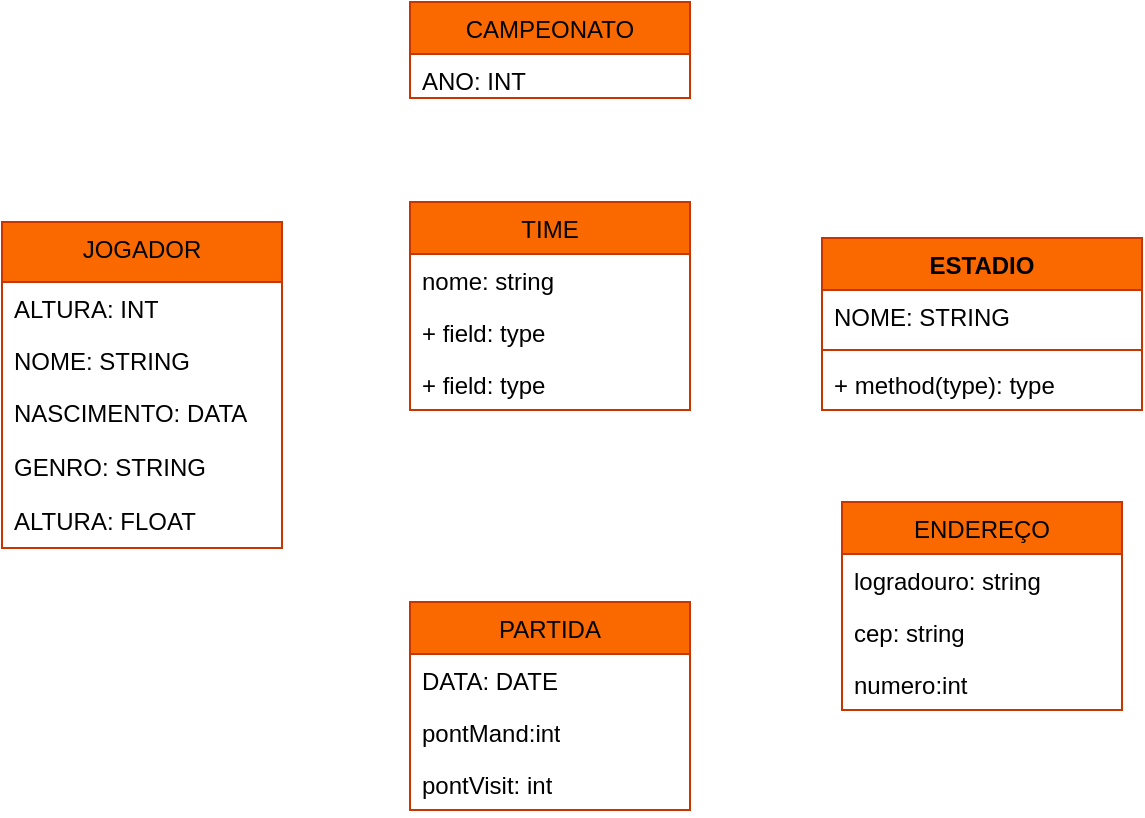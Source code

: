 <mxfile version="21.8.2" type="github">
  <diagram id="C5RBs43oDa-KdzZeNtuy" name="Page-1">
    <mxGraphModel dx="1339" dy="751" grid="1" gridSize="10" guides="1" tooltips="1" connect="1" arrows="1" fold="1" page="1" pageScale="1" pageWidth="827" pageHeight="1169" math="0" shadow="0">
      <root>
        <mxCell id="WIyWlLk6GJQsqaUBKTNV-0" />
        <mxCell id="WIyWlLk6GJQsqaUBKTNV-1" parent="WIyWlLk6GJQsqaUBKTNV-0" />
        <mxCell id="Va5J11-MZmqRQGkyv5T_-11" value="JOGADOR" style="swimlane;fontStyle=0;childLayout=stackLayout;horizontal=1;startSize=30;fillColor=#fa6800;horizontalStack=0;resizeParent=1;resizeParentMax=0;resizeLast=0;collapsible=1;marginBottom=0;whiteSpace=wrap;html=1;rounded=0;shadow=0;strokeColor=#C73500;strokeWidth=1;align=center;verticalAlign=top;fontFamily=Helvetica;fontSize=12;fontColor=#000000;" vertex="1" parent="WIyWlLk6GJQsqaUBKTNV-1">
          <mxGeometry x="70" y="270" width="140" height="163" as="geometry">
            <mxRectangle x="190" y="270" width="100" height="30" as="alternateBounds" />
          </mxGeometry>
        </mxCell>
        <mxCell id="Va5J11-MZmqRQGkyv5T_-13" value="ALTURA: INT" style="text;strokeColor=none;fillColor=none;align=left;verticalAlign=top;spacingLeft=4;spacingRight=4;overflow=hidden;rotatable=0;points=[[0,0.5],[1,0.5]];portConstraint=eastwest;whiteSpace=wrap;html=1;fontSize=12;fontFamily=Helvetica;fontColor=#000000;" vertex="1" parent="Va5J11-MZmqRQGkyv5T_-11">
          <mxGeometry y="30" width="140" height="26" as="geometry" />
        </mxCell>
        <mxCell id="Va5J11-MZmqRQGkyv5T_-12" value="NOME: STRING" style="text;strokeColor=none;fillColor=none;align=left;verticalAlign=top;spacingLeft=4;spacingRight=4;overflow=hidden;rotatable=0;points=[[0,0.5],[1,0.5]];portConstraint=eastwest;whiteSpace=wrap;html=1;fontSize=12;fontFamily=Helvetica;fontColor=#000000;" vertex="1" parent="Va5J11-MZmqRQGkyv5T_-11">
          <mxGeometry y="56" width="140" height="26" as="geometry" />
        </mxCell>
        <mxCell id="Va5J11-MZmqRQGkyv5T_-14" value="NASCIMENTO: DATA" style="text;strokeColor=none;fillColor=none;align=left;verticalAlign=top;spacingLeft=4;spacingRight=4;overflow=hidden;rotatable=0;points=[[0,0.5],[1,0.5]];portConstraint=eastwest;whiteSpace=wrap;html=1;fontSize=12;fontFamily=Helvetica;fontColor=#000000;" vertex="1" parent="Va5J11-MZmqRQGkyv5T_-11">
          <mxGeometry y="82" width="140" height="27" as="geometry" />
        </mxCell>
        <mxCell id="Va5J11-MZmqRQGkyv5T_-19" value="GENRO: STRING" style="text;strokeColor=none;fillColor=none;align=left;verticalAlign=top;spacingLeft=4;spacingRight=4;overflow=hidden;rotatable=0;points=[[0,0.5],[1,0.5]];portConstraint=eastwest;whiteSpace=wrap;html=1;fontSize=12;fontFamily=Helvetica;fontColor=#000000;" vertex="1" parent="Va5J11-MZmqRQGkyv5T_-11">
          <mxGeometry y="109" width="140" height="27" as="geometry" />
        </mxCell>
        <mxCell id="Va5J11-MZmqRQGkyv5T_-20" value="ALTURA: FLOAT" style="text;strokeColor=none;fillColor=none;align=left;verticalAlign=top;spacingLeft=4;spacingRight=4;overflow=hidden;rotatable=0;points=[[0,0.5],[1,0.5]];portConstraint=eastwest;whiteSpace=wrap;html=1;fontSize=12;fontFamily=Helvetica;fontColor=#000000;" vertex="1" parent="Va5J11-MZmqRQGkyv5T_-11">
          <mxGeometry y="136" width="140" height="27" as="geometry" />
        </mxCell>
        <mxCell id="Va5J11-MZmqRQGkyv5T_-22" value="CAMPEONATO" style="swimlane;fontStyle=0;childLayout=stackLayout;horizontal=1;startSize=26;fillColor=#fa6800;horizontalStack=0;resizeParent=1;resizeParentMax=0;resizeLast=0;collapsible=1;marginBottom=0;whiteSpace=wrap;html=1;rounded=0;shadow=0;strokeColor=#C73500;strokeWidth=1;align=center;verticalAlign=top;fontFamily=Helvetica;fontSize=12;fontColor=#000000;" vertex="1" parent="WIyWlLk6GJQsqaUBKTNV-1">
          <mxGeometry x="274" y="160" width="140" height="48" as="geometry" />
        </mxCell>
        <mxCell id="Va5J11-MZmqRQGkyv5T_-23" value="ANO: INT" style="text;strokeColor=none;fillColor=none;align=left;verticalAlign=top;spacingLeft=4;spacingRight=4;overflow=hidden;rotatable=0;points=[[0,0.5],[1,0.5]];portConstraint=eastwest;whiteSpace=wrap;html=1;fontSize=12;fontFamily=Helvetica;fontColor=#000000;" vertex="1" parent="Va5J11-MZmqRQGkyv5T_-22">
          <mxGeometry y="26" width="140" height="22" as="geometry" />
        </mxCell>
        <mxCell id="Va5J11-MZmqRQGkyv5T_-26" value="TIME" style="swimlane;fontStyle=0;childLayout=stackLayout;horizontal=1;startSize=26;fillColor=#fa6800;horizontalStack=0;resizeParent=1;resizeParentMax=0;resizeLast=0;collapsible=1;marginBottom=0;whiteSpace=wrap;html=1;rounded=0;shadow=0;strokeColor=#C73500;strokeWidth=1;align=center;verticalAlign=top;fontFamily=Helvetica;fontSize=12;fontColor=#000000;" vertex="1" parent="WIyWlLk6GJQsqaUBKTNV-1">
          <mxGeometry x="274" y="260" width="140" height="104" as="geometry" />
        </mxCell>
        <mxCell id="Va5J11-MZmqRQGkyv5T_-27" value="nome: string" style="text;strokeColor=none;fillColor=none;align=left;verticalAlign=top;spacingLeft=4;spacingRight=4;overflow=hidden;rotatable=0;points=[[0,0.5],[1,0.5]];portConstraint=eastwest;whiteSpace=wrap;html=1;fontSize=12;fontFamily=Helvetica;fontColor=#000000;" vertex="1" parent="Va5J11-MZmqRQGkyv5T_-26">
          <mxGeometry y="26" width="140" height="26" as="geometry" />
        </mxCell>
        <mxCell id="Va5J11-MZmqRQGkyv5T_-28" value="+ field: type" style="text;strokeColor=none;fillColor=none;align=left;verticalAlign=top;spacingLeft=4;spacingRight=4;overflow=hidden;rotatable=0;points=[[0,0.5],[1,0.5]];portConstraint=eastwest;whiteSpace=wrap;html=1;fontSize=12;fontFamily=Helvetica;fontColor=#000000;" vertex="1" parent="Va5J11-MZmqRQGkyv5T_-26">
          <mxGeometry y="52" width="140" height="26" as="geometry" />
        </mxCell>
        <mxCell id="Va5J11-MZmqRQGkyv5T_-29" value="+ field: type" style="text;strokeColor=none;fillColor=none;align=left;verticalAlign=top;spacingLeft=4;spacingRight=4;overflow=hidden;rotatable=0;points=[[0,0.5],[1,0.5]];portConstraint=eastwest;whiteSpace=wrap;html=1;fontSize=12;fontFamily=Helvetica;fontColor=#000000;" vertex="1" parent="Va5J11-MZmqRQGkyv5T_-26">
          <mxGeometry y="78" width="140" height="26" as="geometry" />
        </mxCell>
        <mxCell id="Va5J11-MZmqRQGkyv5T_-30" value="PARTIDA" style="swimlane;fontStyle=0;childLayout=stackLayout;horizontal=1;startSize=26;fillColor=#fa6800;horizontalStack=0;resizeParent=1;resizeParentMax=0;resizeLast=0;collapsible=1;marginBottom=0;whiteSpace=wrap;html=1;rounded=0;shadow=0;strokeColor=#C73500;strokeWidth=1;align=center;verticalAlign=top;fontFamily=Helvetica;fontSize=12;fontColor=#000000;" vertex="1" parent="WIyWlLk6GJQsqaUBKTNV-1">
          <mxGeometry x="274" y="460" width="140" height="104" as="geometry" />
        </mxCell>
        <mxCell id="Va5J11-MZmqRQGkyv5T_-31" value="DATA: DATE" style="text;strokeColor=none;fillColor=none;align=left;verticalAlign=top;spacingLeft=4;spacingRight=4;overflow=hidden;rotatable=0;points=[[0,0.5],[1,0.5]];portConstraint=eastwest;whiteSpace=wrap;html=1;fontSize=12;fontFamily=Helvetica;fontColor=#000000;" vertex="1" parent="Va5J11-MZmqRQGkyv5T_-30">
          <mxGeometry y="26" width="140" height="26" as="geometry" />
        </mxCell>
        <mxCell id="Va5J11-MZmqRQGkyv5T_-32" value="pontMand:int" style="text;strokeColor=none;fillColor=none;align=left;verticalAlign=top;spacingLeft=4;spacingRight=4;overflow=hidden;rotatable=0;points=[[0,0.5],[1,0.5]];portConstraint=eastwest;whiteSpace=wrap;html=1;fontSize=12;fontFamily=Helvetica;fontColor=#000000;" vertex="1" parent="Va5J11-MZmqRQGkyv5T_-30">
          <mxGeometry y="52" width="140" height="26" as="geometry" />
        </mxCell>
        <mxCell id="Va5J11-MZmqRQGkyv5T_-33" value="pontVisit: int" style="text;strokeColor=none;fillColor=none;align=left;verticalAlign=top;spacingLeft=4;spacingRight=4;overflow=hidden;rotatable=0;points=[[0,0.5],[1,0.5]];portConstraint=eastwest;whiteSpace=wrap;html=1;fontSize=12;fontFamily=Helvetica;fontColor=#000000;" vertex="1" parent="Va5J11-MZmqRQGkyv5T_-30">
          <mxGeometry y="78" width="140" height="26" as="geometry" />
        </mxCell>
        <mxCell id="Va5J11-MZmqRQGkyv5T_-34" value="ESTADIO" style="swimlane;fontStyle=1;align=center;verticalAlign=top;childLayout=stackLayout;horizontal=1;startSize=26;horizontalStack=0;resizeParent=1;resizeParentMax=0;resizeLast=0;collapsible=1;marginBottom=0;whiteSpace=wrap;html=1;rounded=0;shadow=0;strokeColor=#C73500;strokeWidth=1;fontFamily=Helvetica;fontSize=12;fontColor=#000000;fillColor=#fa6800;" vertex="1" parent="WIyWlLk6GJQsqaUBKTNV-1">
          <mxGeometry x="480" y="278" width="160" height="86" as="geometry" />
        </mxCell>
        <mxCell id="Va5J11-MZmqRQGkyv5T_-35" value="NOME: STRING" style="text;strokeColor=none;fillColor=none;align=left;verticalAlign=top;spacingLeft=4;spacingRight=4;overflow=hidden;rotatable=0;points=[[0,0.5],[1,0.5]];portConstraint=eastwest;whiteSpace=wrap;html=1;fontSize=12;fontFamily=Helvetica;fontColor=#000000;" vertex="1" parent="Va5J11-MZmqRQGkyv5T_-34">
          <mxGeometry y="26" width="160" height="26" as="geometry" />
        </mxCell>
        <mxCell id="Va5J11-MZmqRQGkyv5T_-36" value="" style="line;strokeWidth=1;fillColor=none;align=left;verticalAlign=middle;spacingTop=-1;spacingLeft=3;spacingRight=3;rotatable=0;labelPosition=right;points=[];portConstraint=eastwest;strokeColor=inherit;rounded=0;shadow=0;fontFamily=Helvetica;fontSize=12;fontColor=#000000;startSize=26;" vertex="1" parent="Va5J11-MZmqRQGkyv5T_-34">
          <mxGeometry y="52" width="160" height="8" as="geometry" />
        </mxCell>
        <mxCell id="Va5J11-MZmqRQGkyv5T_-37" value="+ method(type): type" style="text;strokeColor=none;fillColor=none;align=left;verticalAlign=top;spacingLeft=4;spacingRight=4;overflow=hidden;rotatable=0;points=[[0,0.5],[1,0.5]];portConstraint=eastwest;whiteSpace=wrap;html=1;fontSize=12;fontFamily=Helvetica;fontColor=#000000;" vertex="1" parent="Va5J11-MZmqRQGkyv5T_-34">
          <mxGeometry y="60" width="160" height="26" as="geometry" />
        </mxCell>
        <mxCell id="Va5J11-MZmqRQGkyv5T_-38" value="ENDEREÇO" style="swimlane;fontStyle=0;childLayout=stackLayout;horizontal=1;startSize=26;fillColor=#fa6800;horizontalStack=0;resizeParent=1;resizeParentMax=0;resizeLast=0;collapsible=1;marginBottom=0;whiteSpace=wrap;html=1;rounded=0;shadow=0;strokeColor=#C73500;strokeWidth=1;align=center;verticalAlign=top;fontFamily=Helvetica;fontSize=12;fontColor=#000000;" vertex="1" parent="WIyWlLk6GJQsqaUBKTNV-1">
          <mxGeometry x="490" y="410" width="140" height="104" as="geometry" />
        </mxCell>
        <mxCell id="Va5J11-MZmqRQGkyv5T_-39" value="logradouro: string&lt;br&gt;" style="text;strokeColor=none;fillColor=none;align=left;verticalAlign=top;spacingLeft=4;spacingRight=4;overflow=hidden;rotatable=0;points=[[0,0.5],[1,0.5]];portConstraint=eastwest;whiteSpace=wrap;html=1;fontSize=12;fontFamily=Helvetica;fontColor=#000000;" vertex="1" parent="Va5J11-MZmqRQGkyv5T_-38">
          <mxGeometry y="26" width="140" height="26" as="geometry" />
        </mxCell>
        <mxCell id="Va5J11-MZmqRQGkyv5T_-40" value="cep: string" style="text;strokeColor=none;fillColor=none;align=left;verticalAlign=top;spacingLeft=4;spacingRight=4;overflow=hidden;rotatable=0;points=[[0,0.5],[1,0.5]];portConstraint=eastwest;whiteSpace=wrap;html=1;fontSize=12;fontFamily=Helvetica;fontColor=#000000;" vertex="1" parent="Va5J11-MZmqRQGkyv5T_-38">
          <mxGeometry y="52" width="140" height="26" as="geometry" />
        </mxCell>
        <mxCell id="Va5J11-MZmqRQGkyv5T_-41" value="numero:int" style="text;strokeColor=none;fillColor=none;align=left;verticalAlign=top;spacingLeft=4;spacingRight=4;overflow=hidden;rotatable=0;points=[[0,0.5],[1,0.5]];portConstraint=eastwest;whiteSpace=wrap;html=1;fontSize=12;fontFamily=Helvetica;fontColor=#000000;" vertex="1" parent="Va5J11-MZmqRQGkyv5T_-38">
          <mxGeometry y="78" width="140" height="26" as="geometry" />
        </mxCell>
      </root>
    </mxGraphModel>
  </diagram>
</mxfile>
